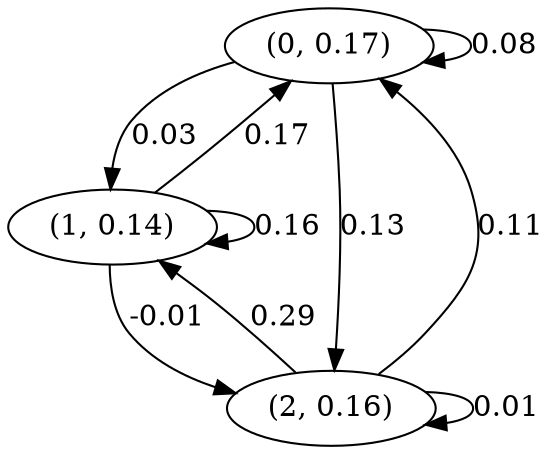 digraph {
    0 [ label = "(0, 0.17)" ]
    1 [ label = "(1, 0.14)" ]
    2 [ label = "(2, 0.16)" ]
    0 -> 0 [ label = "0.08" ]
    1 -> 1 [ label = "0.16" ]
    2 -> 2 [ label = "0.01" ]
    1 -> 0 [ label = "0.17" ]
    2 -> 0 [ label = "0.11" ]
    0 -> 1 [ label = "0.03" ]
    2 -> 1 [ label = "0.29" ]
    0 -> 2 [ label = "0.13" ]
    1 -> 2 [ label = "-0.01" ]
}

